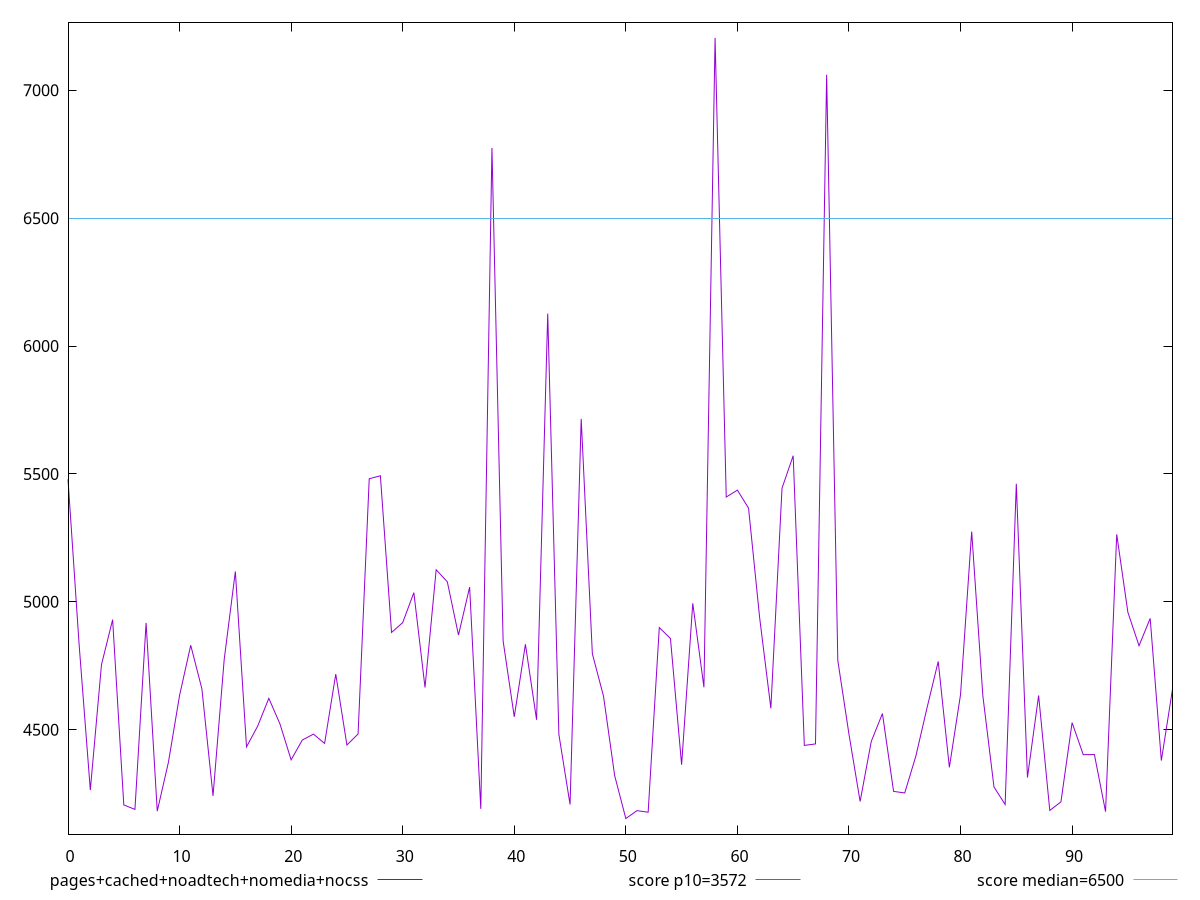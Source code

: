 reset

$pagesCachedNoadtechNomediaNocss <<EOF
0 5479.061
1 4830.698
2 4263.967000000001
3 4753.901
4 4930.165
5 4205.919999999999
6 4188.422
7 4917.536
8 4181.7119999999995
9 4372.525
10 4634.0470000000005
11 4830.263999999999
12 4659.831
13 4241.361999999999
14 4774.292
15 5118.558
16 4432.8640000000005
17 4513.863
18 4622.701
19 4522.250999999999
20 4382.07
21 4459.540000000001
22 4482.671
23 4446.388
24 4717.276000000001
25 4440.023
26 4483.159
27 5481.177
28 5492.74
29 4880.228
30 4918.609
31 5035.797
32 4665.153
33 5125.170999999999
34 5078.0830000000005
35 4870.045999999999
36 5057.468
37 4190.463
38 6774.491
39 4847.276
40 4550.4439999999995
41 4833.995999999999
42 4538.601
43 6126.7080000000005
44 4481.252
45 4207.66
46 5715.267
47 4796.839
48 4630.886
49 4320.311
50 4152.75
51 4183.519
52 4177.3460000000005
53 4899.407999999999
54 4856.446
55 4363.056
56 4994.013000000001
57 4665.993
58 7204.623
59 5409.682
60 5436.5960000000005
61 5366.173000000001
62 4935.76
63 4583.541
64 5444.111
65 5571.229
66 4438.65
67 4444.307000000001
68 7060.526
69 4770.9220000000005
70 4482.669
71 4219.517
72 4454.148
73 4563.1630000000005
74 4258.857
75 4252.66
76 4397.543
77 4585.92
78 4766.842000000001
79 4352.806
80 4636.8150000000005
81 5274.562
82 4632.902999999999
83 4275.885
84 4207.4048
85 5461.655999999999
86 4313.179999999999
87 4633.798
88 4184.348
89 4217.749
90 4527.639999999999
91 4402.288
92 4402.893000000001
93 4179.659
94 5263.817999999999
95 4959.136
96 4828.313
97 4935.14
98 4379.442999999999
99 4658.085
EOF

set key outside below
set xrange [0:99]
set yrange [4091.71254:7265.660459999999]
set trange [4091.71254:7265.660459999999]
set terminal svg size 640, 500 enhanced background rgb 'white'
set output "report_00013_2021-02-09T12-04-24.940Z/first-cpu-idle/comparison/line/4_vs_5.svg"

plot $pagesCachedNoadtechNomediaNocss title "pages+cached+noadtech+nomedia+nocss" with line, \
     3572 title "score p10=3572", \
     6500 title "score median=6500"

reset

